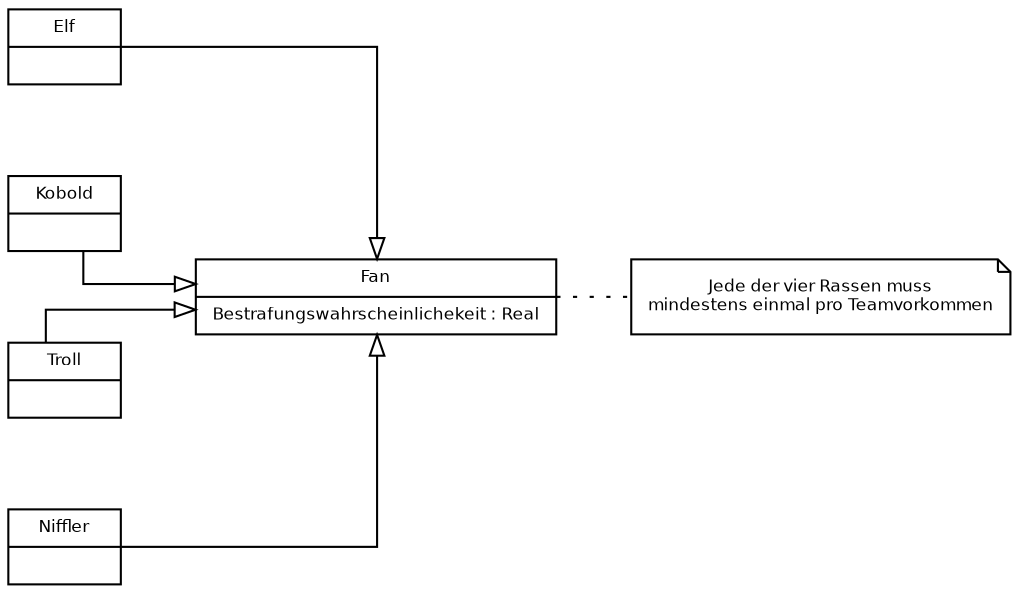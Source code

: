 digraph G {
    fontname = "Helvetica"
    fontsize = 8
    rankdir="LR";
    nodesep = "0.6"
    splines=ortho

    node [
        fontname = "Helvetica"
        fontsize = 8
        shape = "record"
    ]

    edge [
        fontname = "Helvetica"
        fontsize = 8
        arrowhead = "onormal"
        labeldistance = 2
    ]

    Fan [
        label = "Fan|Bestrafungswahrscheinlichekeit : Real\l"
    ]

    Elf [
        label = "Elf|"
    ]

    Kobold [
        label = "Kobold|"
    ]

    Troll [
        label = "Troll|"
    ]

    Niffler [
        label = "Niffler|"
    ]

    Elf -> Fan
    Kobold -> Fan
    Troll -> Fan
    Niffler -> Fan

    FanAnn [
        label = "Jede der vier Rassen muss\nmindestens einmal pro Teamvorkommen"
        shape = "note"
    ]

    Fan -> FanAnn [
        arrowhead = "none"
        style = "dotted"
    ]
}    
